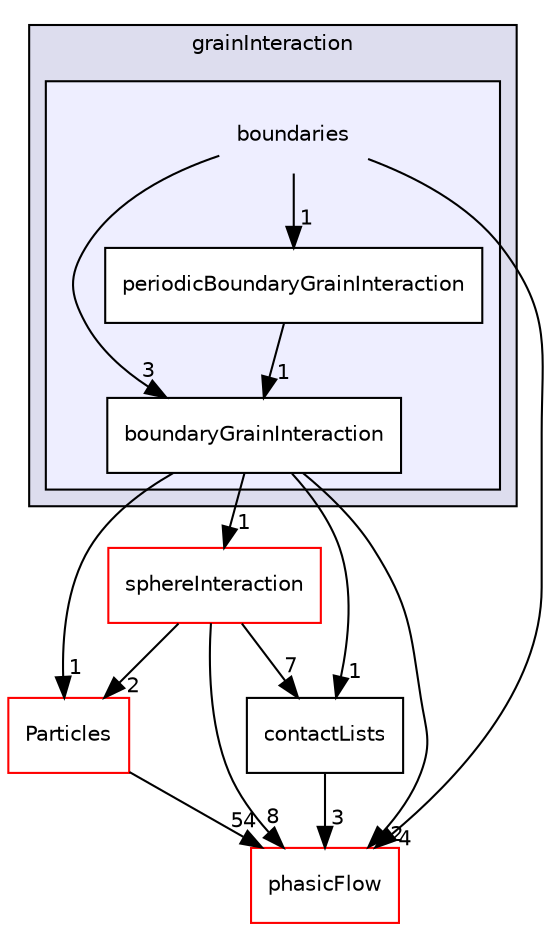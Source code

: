 digraph "src/Interaction/grainInteraction/boundaries" {
  compound=true
  node [ fontsize="10", fontname="Helvetica"];
  edge [ labelfontsize="10", labelfontname="Helvetica"];
  subgraph clusterdir_df5f4053b4d1b4521befd225c0b9e8d5 {
    graph [ bgcolor="#ddddee", pencolor="black", label="grainInteraction" fontname="Helvetica", fontsize="10", URL="dir_df5f4053b4d1b4521befd225c0b9e8d5.html"]
  subgraph clusterdir_0c9c27ba3440783510b698affb2e2d63 {
    graph [ bgcolor="#eeeeff", pencolor="black", label="" URL="dir_0c9c27ba3440783510b698affb2e2d63.html"];
    dir_0c9c27ba3440783510b698affb2e2d63 [shape=plaintext label="boundaries"];
    dir_a3eb68e8bd5473f8307c1b49c9ab400f [shape=box label="boundaryGrainInteraction" color="black" fillcolor="white" style="filled" URL="dir_a3eb68e8bd5473f8307c1b49c9ab400f.html"];
    dir_e1edb667e08624acceb91e5ab3b99838 [shape=box label="periodicBoundaryGrainInteraction" color="black" fillcolor="white" style="filled" URL="dir_e1edb667e08624acceb91e5ab3b99838.html"];
  }
  }
  dir_7845a75b893e9912b1a2d3b9d9476e0b [shape=box label="sphereInteraction" fillcolor="white" style="filled" color="red" URL="dir_7845a75b893e9912b1a2d3b9d9476e0b.html"];
  dir_cd7a5046d028e114fc17b2ebc2bd02d2 [shape=box label="phasicFlow" fillcolor="white" style="filled" color="red" URL="dir_cd7a5046d028e114fc17b2ebc2bd02d2.html"];
  dir_9e72493e858003bd3d74a55a2aedd075 [shape=box label="Particles" fillcolor="white" style="filled" color="red" URL="dir_9e72493e858003bd3d74a55a2aedd075.html"];
  dir_cfeb40d2a5ed0376bc9d9d3119f08c90 [shape=box label="contactLists" URL="dir_cfeb40d2a5ed0376bc9d9d3119f08c90.html"];
  dir_7845a75b893e9912b1a2d3b9d9476e0b->dir_cd7a5046d028e114fc17b2ebc2bd02d2 [headlabel="8", labeldistance=1.5 headhref="dir_000039_000031.html"];
  dir_7845a75b893e9912b1a2d3b9d9476e0b->dir_9e72493e858003bd3d74a55a2aedd075 [headlabel="2", labeldistance=1.5 headhref="dir_000039_000063.html"];
  dir_7845a75b893e9912b1a2d3b9d9476e0b->dir_cfeb40d2a5ed0376bc9d9d3119f08c90 [headlabel="7", labeldistance=1.5 headhref="dir_000039_000022.html"];
  dir_0c9c27ba3440783510b698affb2e2d63->dir_e1edb667e08624acceb91e5ab3b99838 [headlabel="1", labeldistance=1.5 headhref="dir_000036_000038.html"];
  dir_0c9c27ba3440783510b698affb2e2d63->dir_cd7a5046d028e114fc17b2ebc2bd02d2 [headlabel="4", labeldistance=1.5 headhref="dir_000036_000031.html"];
  dir_0c9c27ba3440783510b698affb2e2d63->dir_a3eb68e8bd5473f8307c1b49c9ab400f [headlabel="3", labeldistance=1.5 headhref="dir_000036_000037.html"];
  dir_e1edb667e08624acceb91e5ab3b99838->dir_a3eb68e8bd5473f8307c1b49c9ab400f [headlabel="1", labeldistance=1.5 headhref="dir_000038_000037.html"];
  dir_9e72493e858003bd3d74a55a2aedd075->dir_cd7a5046d028e114fc17b2ebc2bd02d2 [headlabel="54", labeldistance=1.5 headhref="dir_000063_000031.html"];
  dir_cfeb40d2a5ed0376bc9d9d3119f08c90->dir_cd7a5046d028e114fc17b2ebc2bd02d2 [headlabel="3", labeldistance=1.5 headhref="dir_000022_000031.html"];
  dir_a3eb68e8bd5473f8307c1b49c9ab400f->dir_7845a75b893e9912b1a2d3b9d9476e0b [headlabel="1", labeldistance=1.5 headhref="dir_000037_000039.html"];
  dir_a3eb68e8bd5473f8307c1b49c9ab400f->dir_cd7a5046d028e114fc17b2ebc2bd02d2 [headlabel="2", labeldistance=1.5 headhref="dir_000037_000031.html"];
  dir_a3eb68e8bd5473f8307c1b49c9ab400f->dir_9e72493e858003bd3d74a55a2aedd075 [headlabel="1", labeldistance=1.5 headhref="dir_000037_000063.html"];
  dir_a3eb68e8bd5473f8307c1b49c9ab400f->dir_cfeb40d2a5ed0376bc9d9d3119f08c90 [headlabel="1", labeldistance=1.5 headhref="dir_000037_000022.html"];
}

